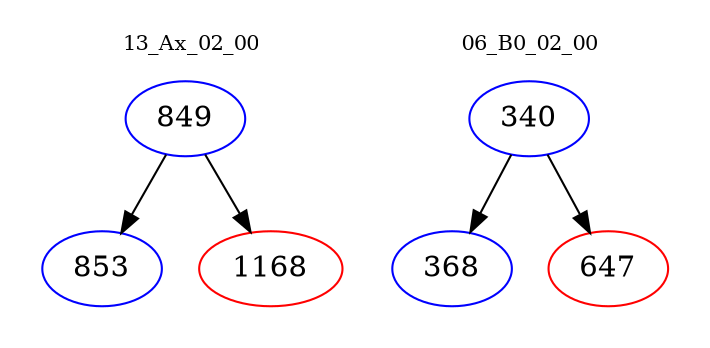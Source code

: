 digraph{
subgraph cluster_0 {
color = white
label = "13_Ax_02_00";
fontsize=10;
T0_849 [label="849", color="blue"]
T0_849 -> T0_853 [color="black"]
T0_853 [label="853", color="blue"]
T0_849 -> T0_1168 [color="black"]
T0_1168 [label="1168", color="red"]
}
subgraph cluster_1 {
color = white
label = "06_B0_02_00";
fontsize=10;
T1_340 [label="340", color="blue"]
T1_340 -> T1_368 [color="black"]
T1_368 [label="368", color="blue"]
T1_340 -> T1_647 [color="black"]
T1_647 [label="647", color="red"]
}
}
